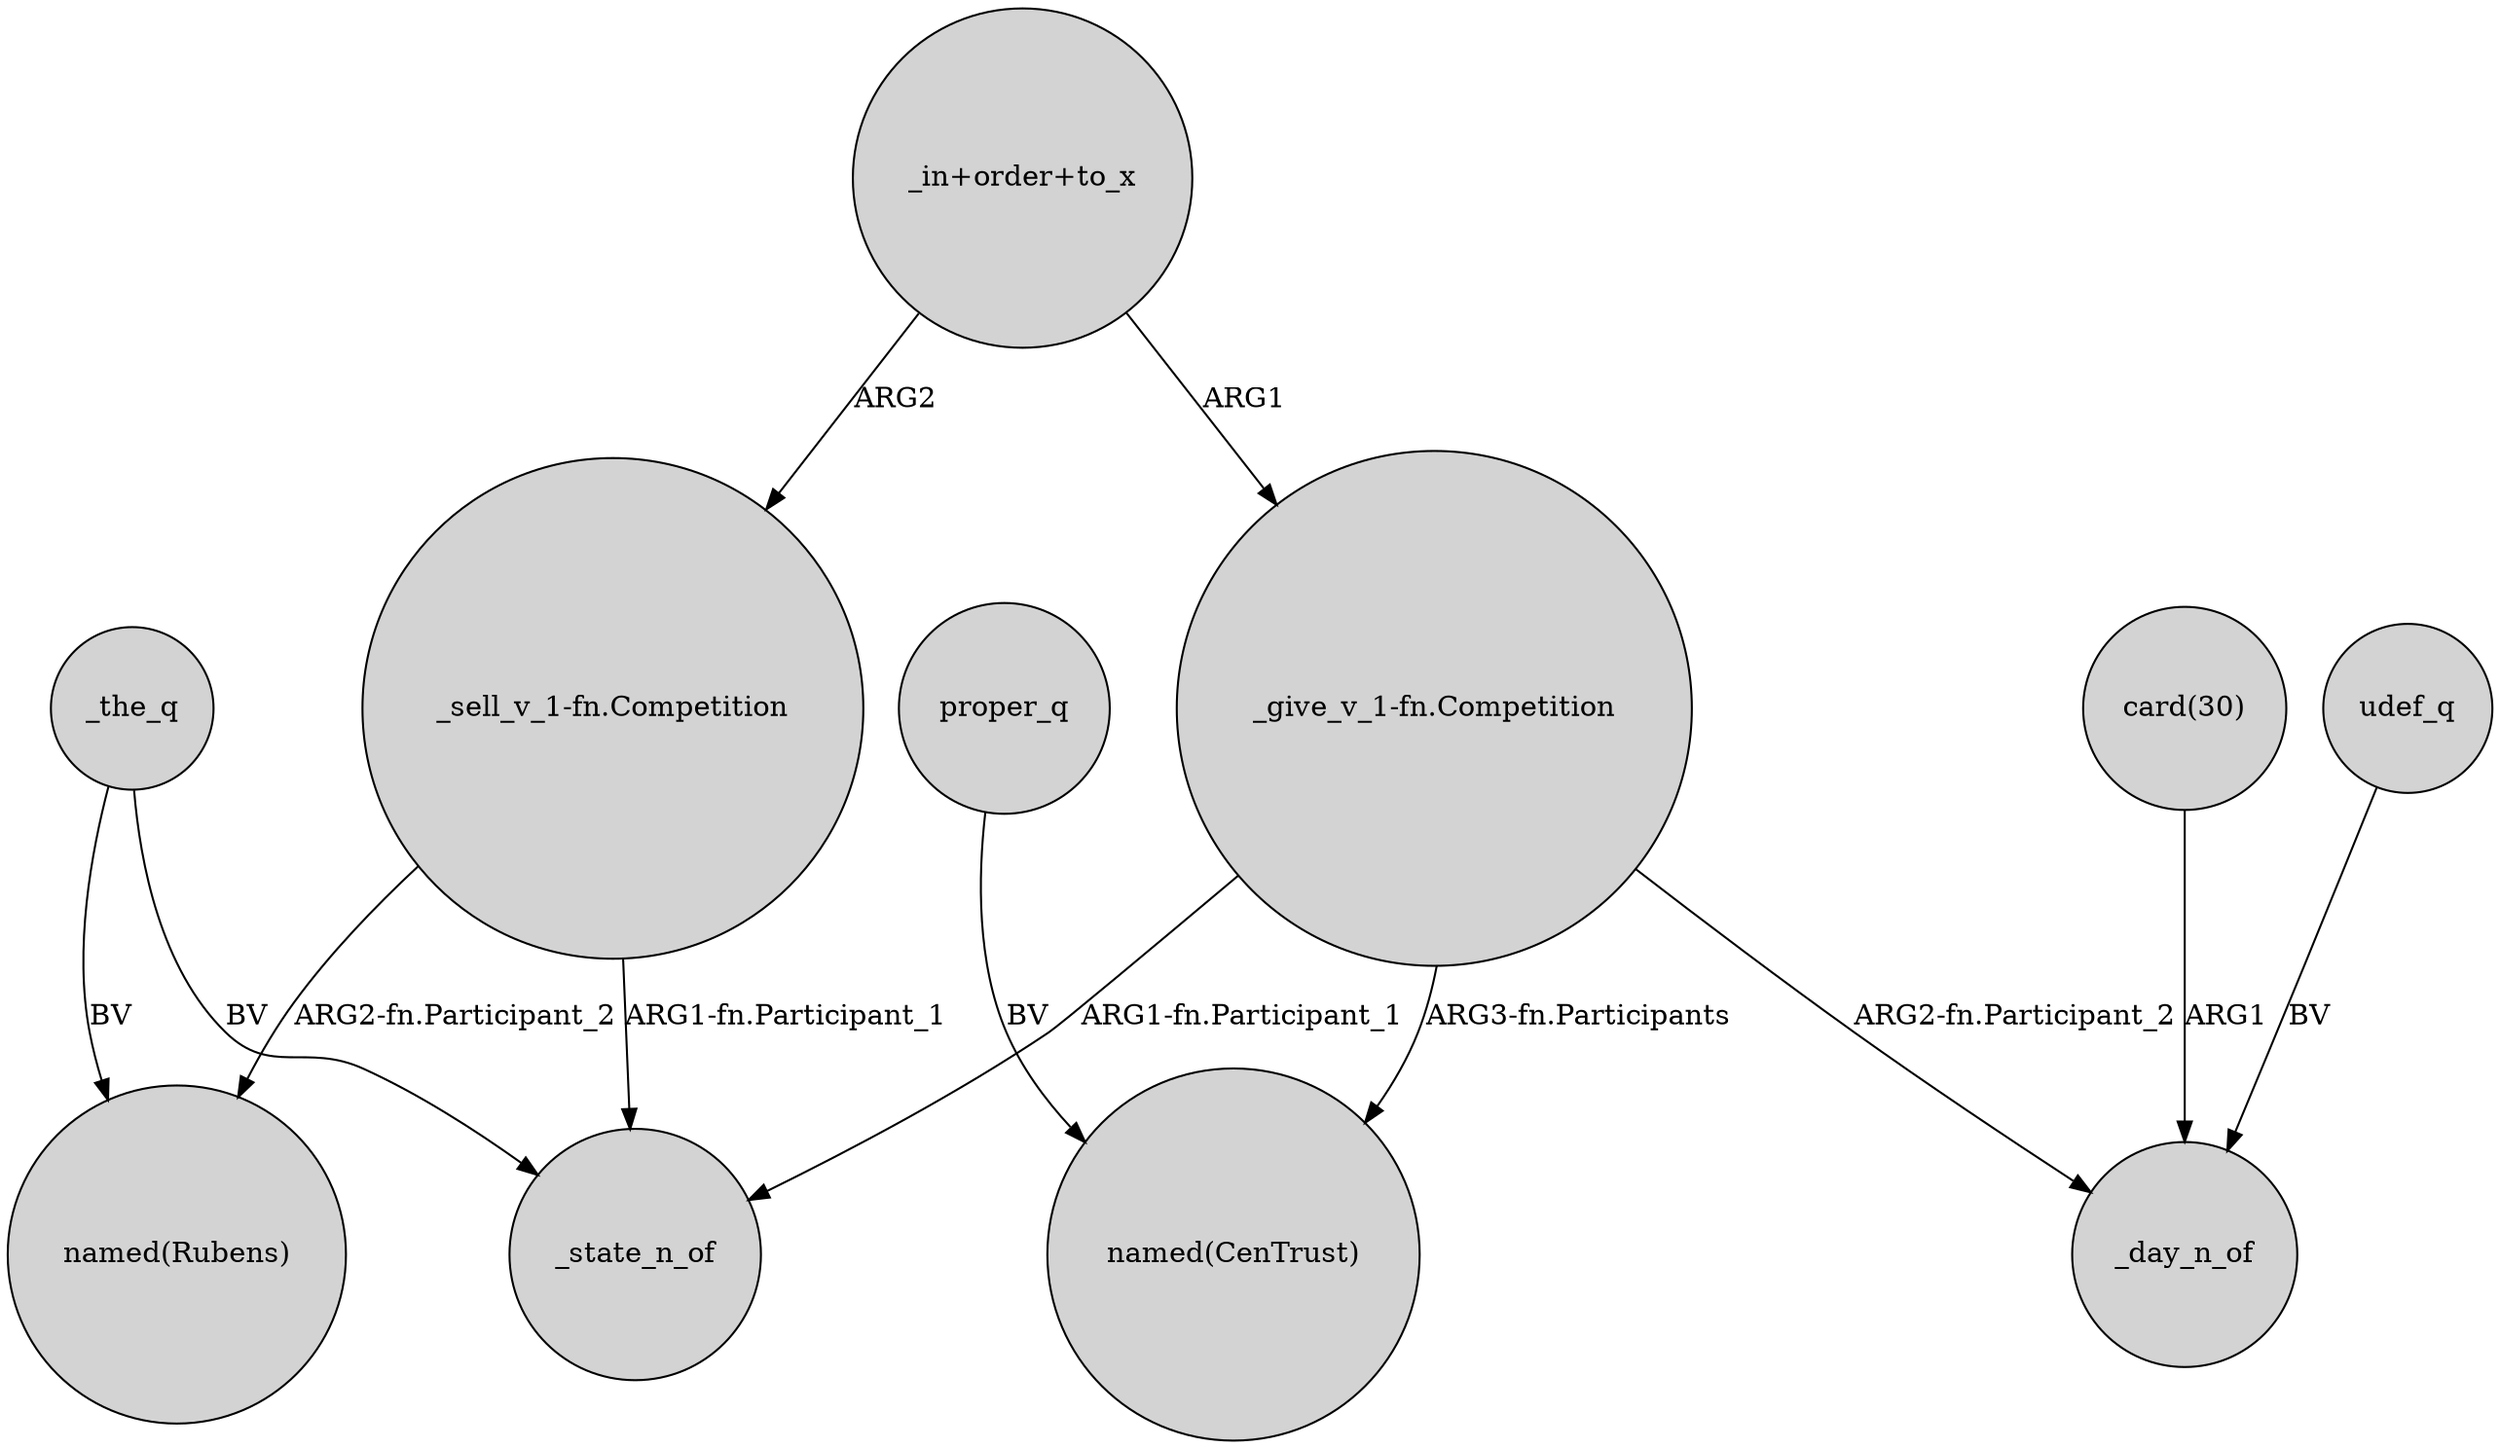 digraph {
	node [shape=circle style=filled]
	"_sell_v_1-fn.Competition" -> _state_n_of [label="ARG1-fn.Participant_1"]
	"_give_v_1-fn.Competition" -> _day_n_of [label="ARG2-fn.Participant_2"]
	"_sell_v_1-fn.Competition" -> "named(Rubens)" [label="ARG2-fn.Participant_2"]
	_the_q -> "named(Rubens)" [label=BV]
	_the_q -> _state_n_of [label=BV]
	"card(30)" -> _day_n_of [label=ARG1]
	"_give_v_1-fn.Competition" -> _state_n_of [label="ARG1-fn.Participant_1"]
	"_give_v_1-fn.Competition" -> "named(CenTrust)" [label="ARG3-fn.Participants"]
	proper_q -> "named(CenTrust)" [label=BV]
	udef_q -> _day_n_of [label=BV]
	"_in+order+to_x" -> "_give_v_1-fn.Competition" [label=ARG1]
	"_in+order+to_x" -> "_sell_v_1-fn.Competition" [label=ARG2]
}
